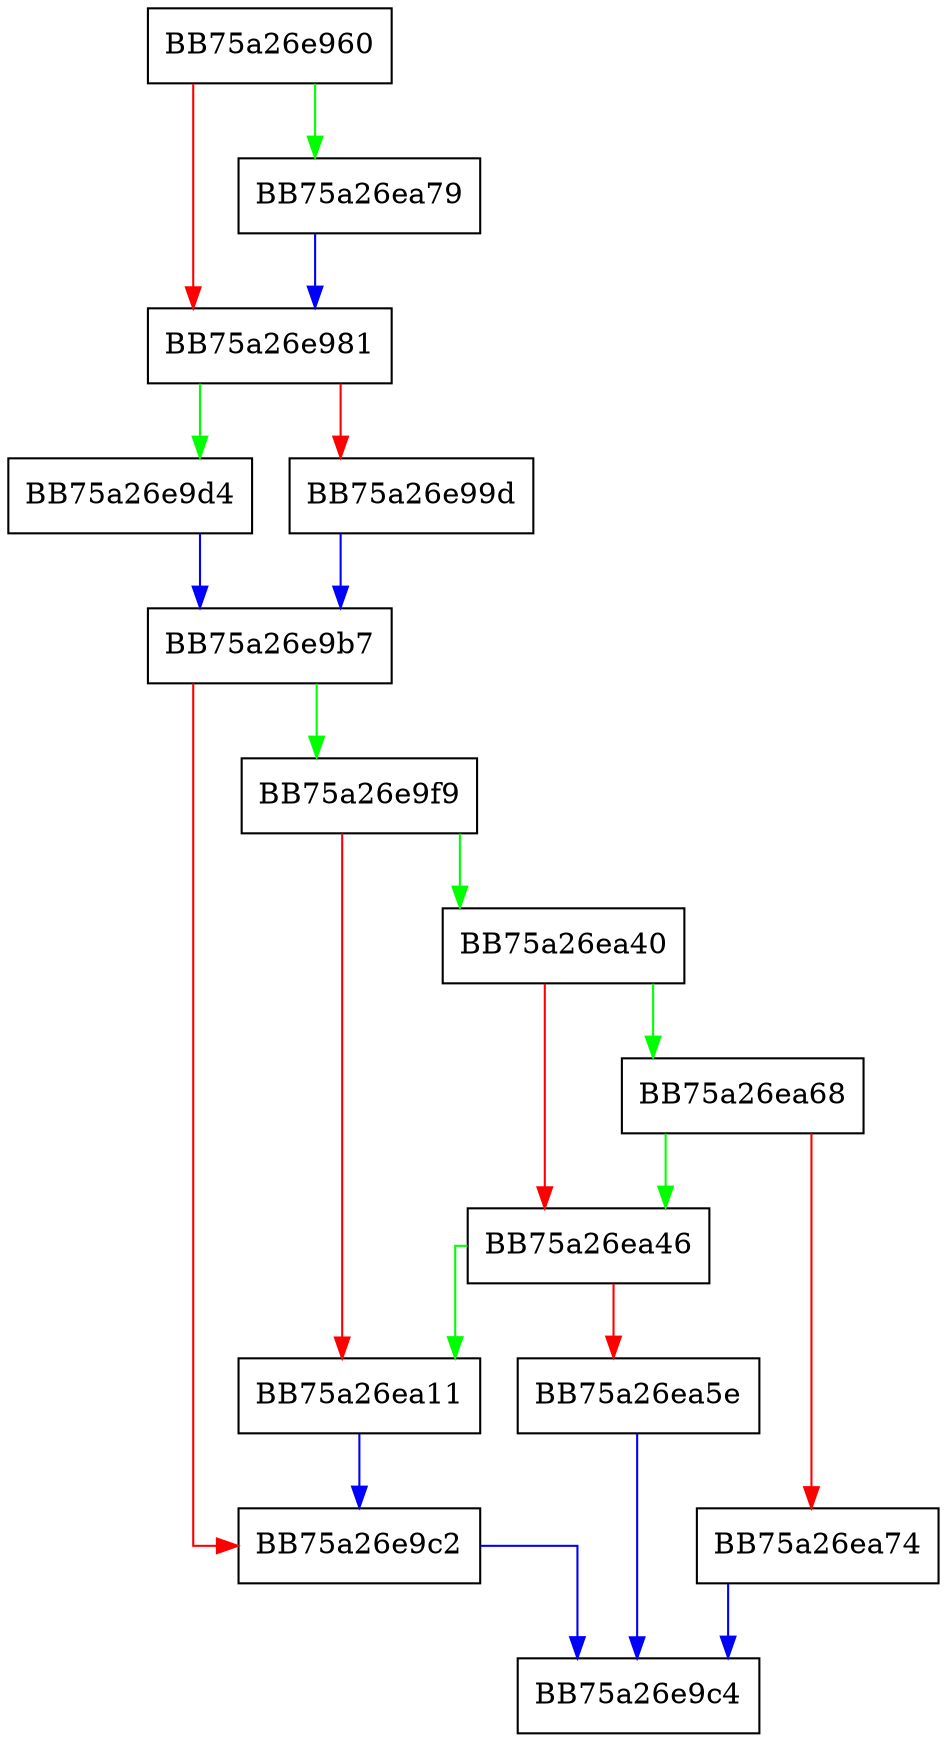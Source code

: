 digraph getBit {
  node [shape="box"];
  graph [splines=ortho];
  BB75a26e960 -> BB75a26ea79 [color="green"];
  BB75a26e960 -> BB75a26e981 [color="red"];
  BB75a26e981 -> BB75a26e9d4 [color="green"];
  BB75a26e981 -> BB75a26e99d [color="red"];
  BB75a26e99d -> BB75a26e9b7 [color="blue"];
  BB75a26e9b7 -> BB75a26e9f9 [color="green"];
  BB75a26e9b7 -> BB75a26e9c2 [color="red"];
  BB75a26e9c2 -> BB75a26e9c4 [color="blue"];
  BB75a26e9d4 -> BB75a26e9b7 [color="blue"];
  BB75a26e9f9 -> BB75a26ea40 [color="green"];
  BB75a26e9f9 -> BB75a26ea11 [color="red"];
  BB75a26ea11 -> BB75a26e9c2 [color="blue"];
  BB75a26ea40 -> BB75a26ea68 [color="green"];
  BB75a26ea40 -> BB75a26ea46 [color="red"];
  BB75a26ea46 -> BB75a26ea11 [color="green"];
  BB75a26ea46 -> BB75a26ea5e [color="red"];
  BB75a26ea5e -> BB75a26e9c4 [color="blue"];
  BB75a26ea68 -> BB75a26ea46 [color="green"];
  BB75a26ea68 -> BB75a26ea74 [color="red"];
  BB75a26ea74 -> BB75a26e9c4 [color="blue"];
  BB75a26ea79 -> BB75a26e981 [color="blue"];
}